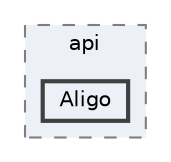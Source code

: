 digraph "D:/Projects/SECUiDEA_ERP/SECUiDEA_ERP_Server/SECUiDEA_ERP_Server/Controllers/api/Aligo"
{
 // LATEX_PDF_SIZE
  bgcolor="transparent";
  edge [fontname=Helvetica,fontsize=10,labelfontname=Helvetica,labelfontsize=10];
  node [fontname=Helvetica,fontsize=10,shape=box,height=0.2,width=0.4];
  compound=true
  subgraph clusterdir_acdb3eb1a63852939e0f6a8d6baa0896 {
    graph [ bgcolor="#edf0f7", pencolor="grey50", label="api", fontname=Helvetica,fontsize=10 style="filled,dashed", URL="dir_acdb3eb1a63852939e0f6a8d6baa0896.html",tooltip=""]
  dir_6df2c305a47e265118d30d259e2a4bd5 [label="Aligo", fillcolor="#edf0f7", color="grey25", style="filled,bold", URL="dir_6df2c305a47e265118d30d259e2a4bd5.html",tooltip=""];
  }
}
